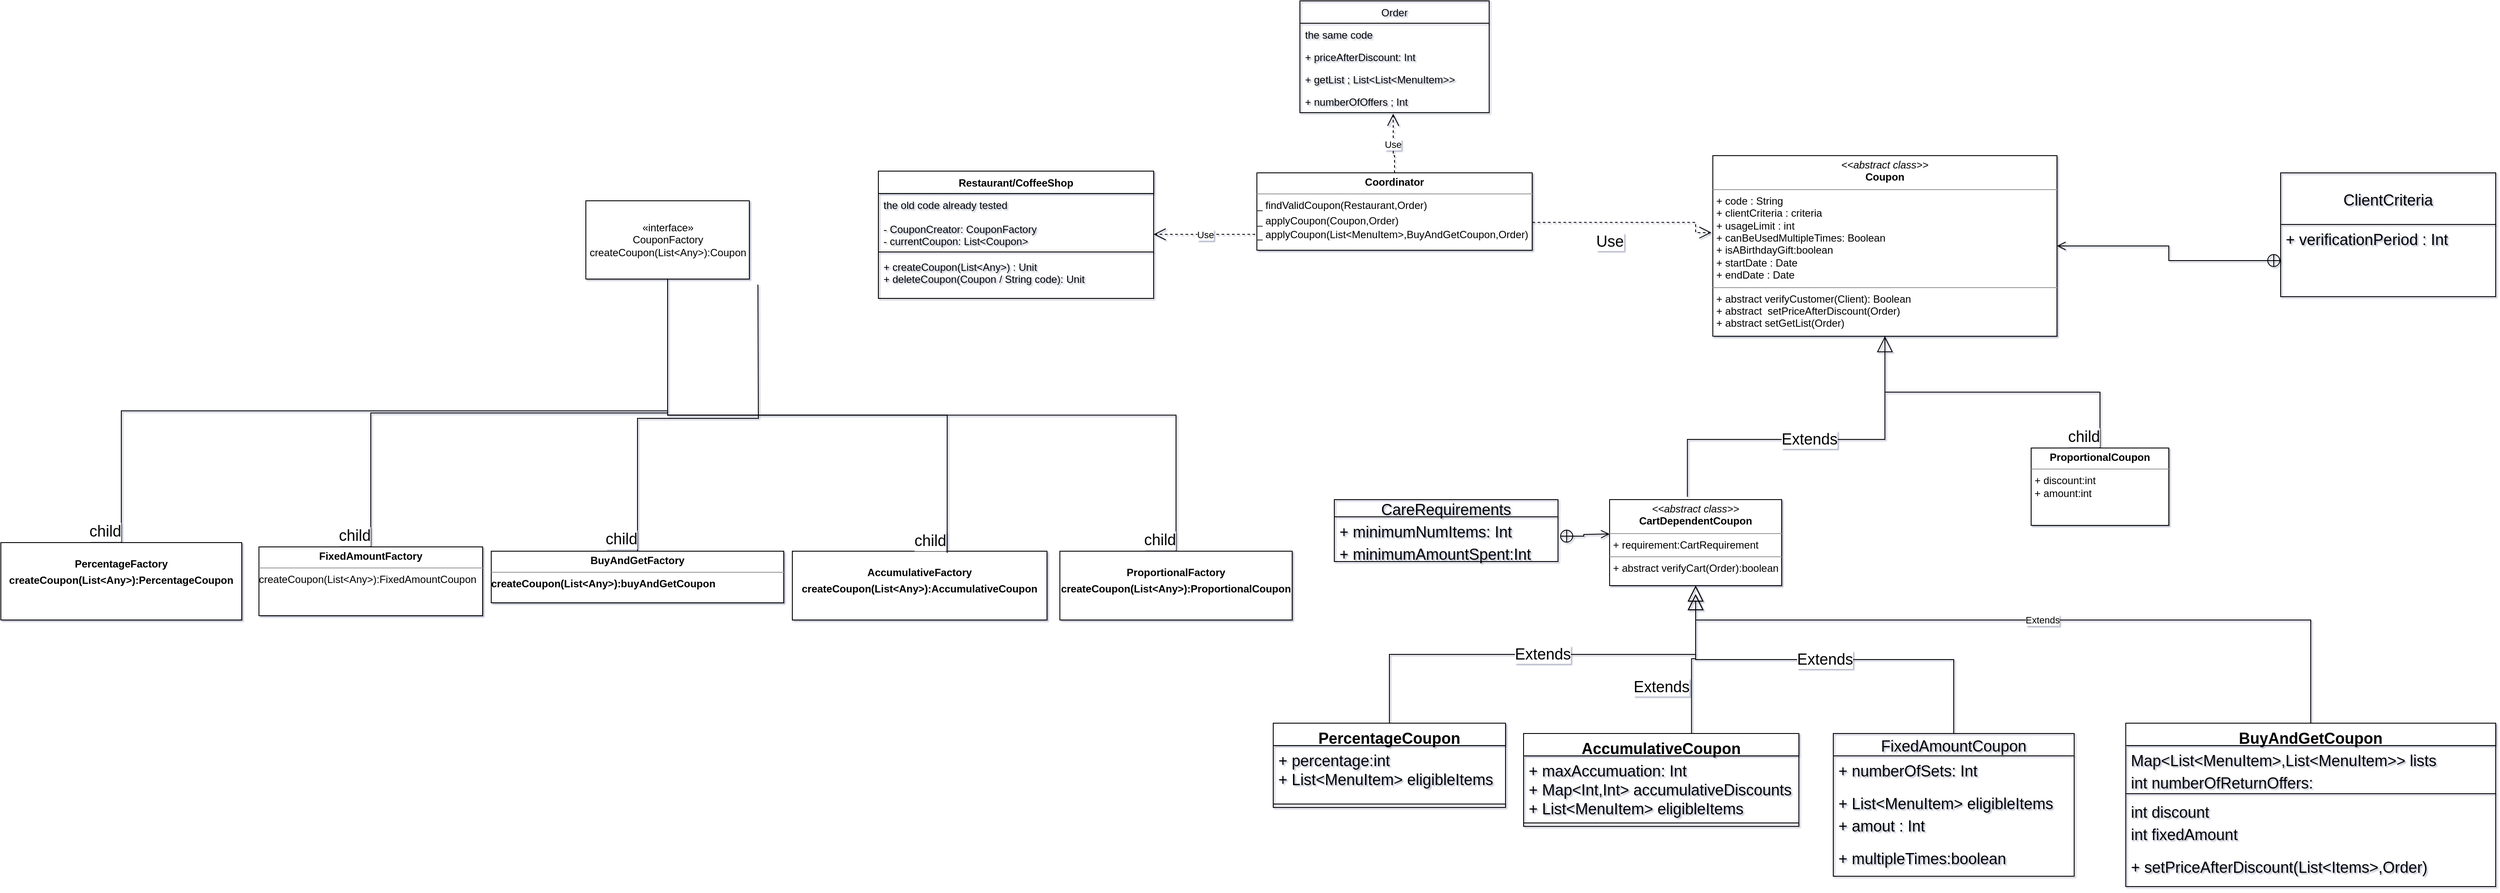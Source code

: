 <mxfile version="15.5.0" type="github">
  <diagram id="kLIZPY2Z_ZGTEdxILeMI" name="Page-1">
    <mxGraphModel dx="1594" dy="2593" grid="1" gridSize="10" guides="1" tooltips="1" connect="1" arrows="1" fold="1" page="1" pageScale="1" pageWidth="850" pageHeight="1100" math="0" shadow="1">
      <root>
        <mxCell id="0" />
        <mxCell id="1" parent="0" />
        <mxCell id="prTzPAkD1qdlaG6kKBDe-8" value="Restaurant/CoffeeShop" style="swimlane;fontStyle=1;align=center;verticalAlign=top;childLayout=stackLayout;horizontal=1;startSize=26;horizontalStack=0;resizeParent=1;resizeParentMax=0;resizeLast=0;collapsible=1;marginBottom=0;" parent="1" vertex="1">
          <mxGeometry x="180" y="-962" width="320" height="148" as="geometry" />
        </mxCell>
        <mxCell id="prTzPAkD1qdlaG6kKBDe-9" value="the old code already tested&#xa;&#xa;- CouponCreator: CouponFactory&#xa;- currentCoupon: List&lt;Coupon&gt;" style="text;strokeColor=none;fillColor=none;align=left;verticalAlign=top;spacingLeft=4;spacingRight=4;overflow=hidden;rotatable=0;points=[[0,0.5],[1,0.5]];portConstraint=eastwest;" parent="prTzPAkD1qdlaG6kKBDe-8" vertex="1">
          <mxGeometry y="26" width="320" height="64" as="geometry" />
        </mxCell>
        <mxCell id="prTzPAkD1qdlaG6kKBDe-10" value="" style="line;strokeWidth=1;fillColor=none;align=left;verticalAlign=middle;spacingTop=-1;spacingLeft=3;spacingRight=3;rotatable=0;labelPosition=right;points=[];portConstraint=eastwest;" parent="prTzPAkD1qdlaG6kKBDe-8" vertex="1">
          <mxGeometry y="90" width="320" height="8" as="geometry" />
        </mxCell>
        <mxCell id="prTzPAkD1qdlaG6kKBDe-11" value="+ createCoupon(List&lt;Any&gt;) : Unit&#xa;+ deleteCoupon(Coupon / String code): Unit" style="text;strokeColor=none;fillColor=none;align=left;verticalAlign=top;spacingLeft=4;spacingRight=4;overflow=hidden;rotatable=0;points=[[0,0.5],[1,0.5]];portConstraint=eastwest;" parent="prTzPAkD1qdlaG6kKBDe-8" vertex="1">
          <mxGeometry y="98" width="320" height="50" as="geometry" />
        </mxCell>
        <mxCell id="prTzPAkD1qdlaG6kKBDe-12" value="«interface»&lt;br&gt;CouponFactory&lt;br&gt;createCoupon(List&amp;lt;Any&amp;gt;):Coupon" style="html=1;" parent="1" vertex="1">
          <mxGeometry x="-160" y="-927.5" width="190" height="91" as="geometry" />
        </mxCell>
        <mxCell id="prTzPAkD1qdlaG6kKBDe-14" value="&lt;p style=&quot;margin: 0px ; margin-top: 4px ; text-align: center&quot;&gt;&lt;br&gt;&lt;b&gt;PercentageFactory&lt;/b&gt;&lt;/p&gt;&lt;p style=&quot;margin: 0px ; margin-top: 4px ; text-align: center&quot;&gt;&lt;b&gt;createCoupon(List&amp;lt;Any&amp;gt;):PercentageCoupon&lt;/b&gt;&lt;/p&gt;" style="verticalAlign=top;align=left;overflow=fill;fontSize=12;fontFamily=Helvetica;html=1;" parent="1" vertex="1">
          <mxGeometry x="-840" y="-530" width="280" height="90" as="geometry" />
        </mxCell>
        <mxCell id="prTzPAkD1qdlaG6kKBDe-16" value="&lt;p style=&quot;margin: 0px ; margin-top: 4px ; text-align: center&quot;&gt;&lt;b&gt;FixedAmountFactory&lt;/b&gt;&lt;/p&gt;&lt;hr size=&quot;1&quot;&gt;&lt;div style=&quot;height: 2px&quot;&gt;createCoupon(List&amp;lt;Any&amp;gt;):FixedAmountCoupon&lt;/div&gt;" style="verticalAlign=top;align=left;overflow=fill;fontSize=12;fontFamily=Helvetica;html=1;" parent="1" vertex="1">
          <mxGeometry x="-540" y="-525" width="260" height="80" as="geometry" />
        </mxCell>
        <mxCell id="prTzPAkD1qdlaG6kKBDe-18" value="&lt;p style=&quot;margin: 0px ; margin-top: 4px ; text-align: center&quot;&gt;&lt;b&gt;BuyAndGetFactory&lt;/b&gt;&lt;/p&gt;&lt;hr size=&quot;1&quot;&gt;&lt;div style=&quot;height: 2px&quot;&gt;&lt;b&gt;createCoupon(List&amp;lt;Any&amp;gt;):buyAndGetCoupon&lt;/b&gt;&lt;/div&gt;" style="verticalAlign=top;align=left;overflow=fill;fontSize=12;fontFamily=Helvetica;html=1;" parent="1" vertex="1">
          <mxGeometry x="-270" y="-520" width="340" height="60" as="geometry" />
        </mxCell>
        <mxCell id="H8ev0atWPXlf6B0PMMAp-4" value="&lt;p style=&quot;margin: 0px ; margin-top: 4px ; text-align: center&quot;&gt;&lt;b&gt;&lt;br&gt;ProportionalFactory&lt;/b&gt;&lt;/p&gt;&lt;p style=&quot;margin: 0px ; margin-top: 4px ; text-align: center&quot;&gt;&lt;b&gt;createCoupon(List&amp;lt;Any&amp;gt;):ProportionalCoupon&lt;/b&gt;&lt;/p&gt;" style="verticalAlign=top;align=left;overflow=fill;fontSize=12;fontFamily=Helvetica;html=1;" parent="1" vertex="1">
          <mxGeometry x="391" y="-520" width="270" height="80" as="geometry" />
        </mxCell>
        <mxCell id="H8ev0atWPXlf6B0PMMAp-5" value="&lt;p style=&quot;margin: 0px ; margin-top: 4px ; text-align: center&quot;&gt;&lt;br&gt;&lt;b&gt;AccumulativeFactory&lt;/b&gt;&lt;/p&gt;&lt;p style=&quot;margin: 0px ; margin-top: 4px ; text-align: center&quot;&gt;&lt;b&gt;createCoupon(List&amp;lt;Any&amp;gt;):AccumulativeCoupon&lt;/b&gt;&lt;/p&gt;" style="verticalAlign=top;align=left;overflow=fill;fontSize=12;fontFamily=Helvetica;html=1;" parent="1" vertex="1">
          <mxGeometry x="80" y="-520" width="296" height="80" as="geometry" />
        </mxCell>
        <mxCell id="H8ev0atWPXlf6B0PMMAp-28" value="" style="endArrow=none;html=1;edgeStyle=orthogonalEdgeStyle;rounded=0;fontSize=18;exitX=0.5;exitY=1;exitDx=0;exitDy=0;" parent="1" source="prTzPAkD1qdlaG6kKBDe-12" target="prTzPAkD1qdlaG6kKBDe-14" edge="1">
          <mxGeometry relative="1" as="geometry">
            <mxPoint x="40" y="-760" as="sourcePoint" />
            <mxPoint x="-680" y="-550" as="targetPoint" />
          </mxGeometry>
        </mxCell>
        <mxCell id="H8ev0atWPXlf6B0PMMAp-30" value="child" style="edgeLabel;resizable=0;html=1;align=right;verticalAlign=bottom;fontSize=18;" parent="H8ev0atWPXlf6B0PMMAp-28" connectable="0" vertex="1">
          <mxGeometry x="1" relative="1" as="geometry" />
        </mxCell>
        <mxCell id="H8ev0atWPXlf6B0PMMAp-33" value="" style="endArrow=none;html=1;edgeStyle=orthogonalEdgeStyle;rounded=0;fontSize=18;entryX=0.5;entryY=0;entryDx=0;entryDy=0;exitX=0.5;exitY=1;exitDx=0;exitDy=0;" parent="1" source="prTzPAkD1qdlaG6kKBDe-12" target="prTzPAkD1qdlaG6kKBDe-16" edge="1">
          <mxGeometry relative="1" as="geometry">
            <mxPoint x="-200" y="-750" as="sourcePoint" />
            <mxPoint x="-40" y="-750" as="targetPoint" />
          </mxGeometry>
        </mxCell>
        <mxCell id="H8ev0atWPXlf6B0PMMAp-35" value="child" style="edgeLabel;resizable=0;html=1;align=right;verticalAlign=bottom;fontSize=18;" parent="H8ev0atWPXlf6B0PMMAp-33" connectable="0" vertex="1">
          <mxGeometry x="1" relative="1" as="geometry" />
        </mxCell>
        <mxCell id="H8ev0atWPXlf6B0PMMAp-36" value="" style="endArrow=none;html=1;edgeStyle=orthogonalEdgeStyle;rounded=0;fontSize=18;entryX=0.5;entryY=0;entryDx=0;entryDy=0;" parent="1" target="prTzPAkD1qdlaG6kKBDe-18" edge="1">
          <mxGeometry relative="1" as="geometry">
            <mxPoint x="40" y="-830" as="sourcePoint" />
            <mxPoint x="30" y="-710" as="targetPoint" />
          </mxGeometry>
        </mxCell>
        <mxCell id="H8ev0atWPXlf6B0PMMAp-38" value="child" style="edgeLabel;resizable=0;html=1;align=right;verticalAlign=bottom;fontSize=18;" parent="H8ev0atWPXlf6B0PMMAp-36" connectable="0" vertex="1">
          <mxGeometry x="1" relative="1" as="geometry" />
        </mxCell>
        <mxCell id="H8ev0atWPXlf6B0PMMAp-39" value="" style="endArrow=none;html=1;edgeStyle=orthogonalEdgeStyle;rounded=0;fontSize=18;entryX=0.608;entryY=0.025;entryDx=0;entryDy=0;entryPerimeter=0;exitX=0.5;exitY=1;exitDx=0;exitDy=0;" parent="1" source="prTzPAkD1qdlaG6kKBDe-12" target="H8ev0atWPXlf6B0PMMAp-5" edge="1">
          <mxGeometry relative="1" as="geometry">
            <mxPoint x="30" y="-710" as="sourcePoint" />
            <mxPoint x="190" y="-710" as="targetPoint" />
          </mxGeometry>
        </mxCell>
        <mxCell id="H8ev0atWPXlf6B0PMMAp-41" value="child" style="edgeLabel;resizable=0;html=1;align=right;verticalAlign=bottom;fontSize=18;" parent="H8ev0atWPXlf6B0PMMAp-39" connectable="0" vertex="1">
          <mxGeometry x="1" relative="1" as="geometry" />
        </mxCell>
        <mxCell id="H8ev0atWPXlf6B0PMMAp-42" value="" style="endArrow=none;html=1;edgeStyle=orthogonalEdgeStyle;rounded=0;fontSize=18;entryX=0.5;entryY=0;entryDx=0;entryDy=0;exitX=0.5;exitY=1;exitDx=0;exitDy=0;" parent="1" source="prTzPAkD1qdlaG6kKBDe-12" target="H8ev0atWPXlf6B0PMMAp-4" edge="1">
          <mxGeometry relative="1" as="geometry">
            <mxPoint x="240" y="-710" as="sourcePoint" />
            <mxPoint x="400" y="-710" as="targetPoint" />
          </mxGeometry>
        </mxCell>
        <mxCell id="H8ev0atWPXlf6B0PMMAp-44" value="child" style="edgeLabel;resizable=0;html=1;align=right;verticalAlign=bottom;fontSize=18;" parent="H8ev0atWPXlf6B0PMMAp-42" connectable="0" vertex="1">
          <mxGeometry x="1" relative="1" as="geometry" />
        </mxCell>
        <mxCell id="H8ev0atWPXlf6B0PMMAp-49" value="&lt;p style=&quot;margin: 0px ; margin-top: 4px ; text-align: center&quot;&gt;&lt;i&gt;&amp;lt;&amp;lt;abstract class&amp;gt;&amp;gt;&lt;/i&gt;&lt;br&gt;&lt;b&gt;Coupon&lt;/b&gt;&lt;/p&gt;&lt;hr size=&quot;1&quot;&gt;&lt;p style=&quot;margin: 0px ; margin-left: 4px&quot;&gt;+ code : String&lt;br&gt;+ clientCriteria : criteria&amp;nbsp;&lt;/p&gt;&lt;p style=&quot;margin: 0px ; margin-left: 4px&quot;&gt;+ usageLimit : int&lt;/p&gt;&lt;p style=&quot;margin: 0px ; margin-left: 4px&quot;&gt;+ canBeUsedMultipleTimes: Boolean&lt;/p&gt;&lt;p style=&quot;margin: 0px ; margin-left: 4px&quot;&gt;+ isABirthdayGift:boolean&lt;/p&gt;&lt;p style=&quot;margin: 0px ; margin-left: 4px&quot;&gt;+ startDate : Date&lt;/p&gt;&lt;p style=&quot;margin: 0px ; margin-left: 4px&quot;&gt;+ endDate : Date&lt;/p&gt;&lt;hr size=&quot;1&quot;&gt;&lt;p style=&quot;margin: 0px ; margin-left: 4px&quot;&gt;+ abstract verifyCustomer(Client): Boolean&lt;br&gt;+ abstract&amp;nbsp; setPriceAfterDiscount(Order)&lt;/p&gt;&lt;p style=&quot;margin: 0px ; margin-left: 4px&quot;&gt;+ abstract setGetList(Order)&lt;/p&gt;" style="verticalAlign=top;align=left;overflow=fill;fontSize=12;fontFamily=Helvetica;html=1;" parent="1" vertex="1">
          <mxGeometry x="1150" y="-980" width="400" height="210" as="geometry" />
        </mxCell>
        <mxCell id="H8ev0atWPXlf6B0PMMAp-51" value="&lt;p style=&quot;margin: 0px ; margin-top: 4px ; text-align: center&quot;&gt;&lt;b&gt;ProportionalCoupon&lt;/b&gt;&lt;/p&gt;&lt;hr size=&quot;1&quot;&gt;&lt;p style=&quot;margin: 0px ; margin-left: 4px&quot;&gt;+ discount:int&lt;/p&gt;&lt;p style=&quot;margin: 0px ; margin-left: 4px&quot;&gt;+ amount:int&lt;/p&gt;&lt;p style=&quot;margin: 0px ; margin-left: 4px&quot;&gt;&lt;br&gt;&lt;/p&gt;" style="verticalAlign=top;align=left;overflow=fill;fontSize=12;fontFamily=Helvetica;html=1;" parent="1" vertex="1">
          <mxGeometry x="1520" y="-640" width="160" height="90" as="geometry" />
        </mxCell>
        <mxCell id="H8ev0atWPXlf6B0PMMAp-53" value="" style="endArrow=none;html=1;edgeStyle=orthogonalEdgeStyle;rounded=0;fontSize=18;entryX=0.5;entryY=0;entryDx=0;entryDy=0;exitX=0.5;exitY=1;exitDx=0;exitDy=0;" parent="1" source="H8ev0atWPXlf6B0PMMAp-49" target="H8ev0atWPXlf6B0PMMAp-51" edge="1">
          <mxGeometry relative="1" as="geometry">
            <mxPoint x="1280" y="-680" as="sourcePoint" />
            <mxPoint x="1460" y="-680" as="targetPoint" />
          </mxGeometry>
        </mxCell>
        <mxCell id="H8ev0atWPXlf6B0PMMAp-55" value="child" style="edgeLabel;resizable=0;html=1;align=right;verticalAlign=bottom;fontSize=18;" parent="H8ev0atWPXlf6B0PMMAp-53" connectable="0" vertex="1">
          <mxGeometry x="1" relative="1" as="geometry" />
        </mxCell>
        <mxCell id="H8ev0atWPXlf6B0PMMAp-56" value="&lt;p style=&quot;margin: 0px ; margin-top: 4px ; text-align: center&quot;&gt;&lt;i&gt;&amp;lt;&amp;lt;abstract class&amp;gt;&amp;gt;&lt;/i&gt;&lt;br&gt;&lt;b&gt;CartDependentCoupon&lt;/b&gt;&lt;/p&gt;&lt;hr size=&quot;1&quot;&gt;&lt;p style=&quot;margin: 0px ; margin-left: 4px&quot;&gt;+ requirement:CartRequirement&amp;nbsp;&lt;/p&gt;&lt;hr size=&quot;1&quot;&gt;&lt;p style=&quot;margin: 0px ; margin-left: 4px&quot;&gt;+ abstract verifyCart(Order):boolean&amp;nbsp;&amp;nbsp;&lt;br&gt;&lt;br&gt;&lt;/p&gt;" style="verticalAlign=top;align=left;overflow=fill;fontSize=12;fontFamily=Helvetica;html=1;" parent="1" vertex="1">
          <mxGeometry x="1030" y="-580" width="200" height="100" as="geometry" />
        </mxCell>
        <mxCell id="H8ev0atWPXlf6B0PMMAp-57" value="PercentageCoupon" style="swimlane;fontStyle=1;align=center;verticalAlign=top;childLayout=stackLayout;horizontal=1;startSize=26;horizontalStack=0;resizeParent=1;resizeParentMax=0;resizeLast=0;collapsible=1;marginBottom=0;fontSize=18;" parent="1" vertex="1">
          <mxGeometry x="639" y="-320" width="270" height="98" as="geometry" />
        </mxCell>
        <mxCell id="H8ev0atWPXlf6B0PMMAp-58" value="+ percentage:int&#xa;+ List&lt;MenuItem&gt; eligibleItems" style="text;strokeColor=none;fillColor=none;align=left;verticalAlign=top;spacingLeft=4;spacingRight=4;overflow=hidden;rotatable=0;points=[[0,0.5],[1,0.5]];portConstraint=eastwest;fontSize=18;" parent="H8ev0atWPXlf6B0PMMAp-57" vertex="1">
          <mxGeometry y="26" width="270" height="64" as="geometry" />
        </mxCell>
        <mxCell id="H8ev0atWPXlf6B0PMMAp-59" value="" style="line;strokeWidth=1;fillColor=none;align=left;verticalAlign=middle;spacingTop=-1;spacingLeft=3;spacingRight=3;rotatable=0;labelPosition=right;points=[];portConstraint=eastwest;fontSize=18;" parent="H8ev0atWPXlf6B0PMMAp-57" vertex="1">
          <mxGeometry y="90" width="270" height="8" as="geometry" />
        </mxCell>
        <mxCell id="H8ev0atWPXlf6B0PMMAp-63" value="AccumulativeCoupon" style="swimlane;fontStyle=1;align=center;verticalAlign=top;childLayout=stackLayout;horizontal=1;startSize=26;horizontalStack=0;resizeParent=1;resizeParentMax=0;resizeLast=0;collapsible=1;marginBottom=0;fontSize=18;" parent="1" vertex="1">
          <mxGeometry x="930" y="-308" width="320" height="108" as="geometry" />
        </mxCell>
        <mxCell id="H8ev0atWPXlf6B0PMMAp-64" value="+ maxAccumuation: Int&#xa;+ Map&lt;Int,Int&gt; accumulativeDiscounts&#xa;+ List&lt;MenuItem&gt; eligibleItems " style="text;strokeColor=none;fillColor=none;align=left;verticalAlign=top;spacingLeft=4;spacingRight=4;overflow=hidden;rotatable=0;points=[[0,0.5],[1,0.5]];portConstraint=eastwest;fontSize=18;" parent="H8ev0atWPXlf6B0PMMAp-63" vertex="1">
          <mxGeometry y="26" width="320" height="74" as="geometry" />
        </mxCell>
        <mxCell id="H8ev0atWPXlf6B0PMMAp-65" value="" style="line;strokeWidth=1;fillColor=none;align=left;verticalAlign=middle;spacingTop=-1;spacingLeft=3;spacingRight=3;rotatable=0;labelPosition=right;points=[];portConstraint=eastwest;fontSize=18;" parent="H8ev0atWPXlf6B0PMMAp-63" vertex="1">
          <mxGeometry y="100" width="320" height="8" as="geometry" />
        </mxCell>
        <mxCell id="H8ev0atWPXlf6B0PMMAp-71" value="FixedAmountCoupon" style="swimlane;fontStyle=0;childLayout=stackLayout;horizontal=1;startSize=26;fillColor=none;horizontalStack=0;resizeParent=1;resizeParentMax=0;resizeLast=0;collapsible=1;marginBottom=0;fontSize=18;" parent="1" vertex="1">
          <mxGeometry x="1290" y="-308" width="280" height="166" as="geometry" />
        </mxCell>
        <mxCell id="37R09eJA7GICaliUq5j8-1" value="+ numberOfSets: Int" style="text;strokeColor=none;fillColor=none;align=left;verticalAlign=top;spacingLeft=4;spacingRight=4;overflow=hidden;rotatable=0;points=[[0,0.5],[1,0.5]];portConstraint=eastwest;fontSize=18;" parent="H8ev0atWPXlf6B0PMMAp-71" vertex="1">
          <mxGeometry y="26" width="280" height="38" as="geometry" />
        </mxCell>
        <mxCell id="H8ev0atWPXlf6B0PMMAp-73" value="+ List&lt;MenuItem&gt; eligibleItems" style="text;strokeColor=none;fillColor=none;align=left;verticalAlign=top;spacingLeft=4;spacingRight=4;overflow=hidden;rotatable=0;points=[[0,0.5],[1,0.5]];portConstraint=eastwest;fontSize=18;" parent="H8ev0atWPXlf6B0PMMAp-71" vertex="1">
          <mxGeometry y="64" width="280" height="26" as="geometry" />
        </mxCell>
        <mxCell id="H8ev0atWPXlf6B0PMMAp-74" value="+ amout : Int" style="text;strokeColor=none;fillColor=none;align=left;verticalAlign=top;spacingLeft=4;spacingRight=4;overflow=hidden;rotatable=0;points=[[0,0.5],[1,0.5]];portConstraint=eastwest;fontSize=18;" parent="H8ev0atWPXlf6B0PMMAp-71" vertex="1">
          <mxGeometry y="90" width="280" height="38" as="geometry" />
        </mxCell>
        <mxCell id="H8ev0atWPXlf6B0PMMAp-75" value="+ multipleTimes:boolean" style="text;strokeColor=none;fillColor=none;align=left;verticalAlign=top;spacingLeft=4;spacingRight=4;overflow=hidden;rotatable=0;points=[[0,0.5],[1,0.5]];portConstraint=eastwest;fontSize=18;" parent="H8ev0atWPXlf6B0PMMAp-71" vertex="1">
          <mxGeometry y="128" width="280" height="38" as="geometry" />
        </mxCell>
        <mxCell id="H8ev0atWPXlf6B0PMMAp-76" value="BuyAndGetCoupon" style="swimlane;fontStyle=1;align=center;verticalAlign=top;childLayout=stackLayout;horizontal=1;startSize=26;horizontalStack=0;resizeParent=1;resizeParentMax=0;resizeLast=0;collapsible=1;marginBottom=0;fontSize=18;" parent="1" vertex="1">
          <mxGeometry x="1630" y="-320" width="430" height="190" as="geometry" />
        </mxCell>
        <mxCell id="H8ev0atWPXlf6B0PMMAp-77" value="Map&lt;List&lt;MenuItem&gt;,List&lt;MenuItem&gt;&gt; lists" style="text;strokeColor=none;fillColor=none;align=left;verticalAlign=top;spacingLeft=4;spacingRight=4;overflow=hidden;rotatable=0;points=[[0,0.5],[1,0.5]];portConstraint=eastwest;fontSize=18;" parent="H8ev0atWPXlf6B0PMMAp-76" vertex="1">
          <mxGeometry y="26" width="430" height="26" as="geometry" />
        </mxCell>
        <mxCell id="H8ev0atWPXlf6B0PMMAp-80" value="int numberOfReturnOffers: &#xa;" style="text;strokeColor=none;fillColor=none;align=left;verticalAlign=top;spacingLeft=4;spacingRight=4;overflow=hidden;rotatable=0;points=[[0,0.5],[1,0.5]];portConstraint=eastwest;fontSize=18;" parent="H8ev0atWPXlf6B0PMMAp-76" vertex="1">
          <mxGeometry y="52" width="430" height="26" as="geometry" />
        </mxCell>
        <mxCell id="H8ev0atWPXlf6B0PMMAp-78" value="" style="line;strokeWidth=1;fillColor=none;align=left;verticalAlign=middle;spacingTop=-1;spacingLeft=3;spacingRight=3;rotatable=0;labelPosition=right;points=[];portConstraint=eastwest;fontSize=18;" parent="H8ev0atWPXlf6B0PMMAp-76" vertex="1">
          <mxGeometry y="78" width="430" height="8" as="geometry" />
        </mxCell>
        <mxCell id="H8ev0atWPXlf6B0PMMAp-81" value="int discount&#xa;" style="text;strokeColor=none;fillColor=none;align=left;verticalAlign=top;spacingLeft=4;spacingRight=4;overflow=hidden;rotatable=0;points=[[0,0.5],[1,0.5]];portConstraint=eastwest;fontSize=18;" parent="H8ev0atWPXlf6B0PMMAp-76" vertex="1">
          <mxGeometry y="86" width="430" height="26" as="geometry" />
        </mxCell>
        <mxCell id="H8ev0atWPXlf6B0PMMAp-82" value="int fixedAmount &#xa;" style="text;strokeColor=none;fillColor=none;align=left;verticalAlign=top;spacingLeft=4;spacingRight=4;overflow=hidden;rotatable=0;points=[[0,0.5],[1,0.5]];portConstraint=eastwest;fontSize=18;" parent="H8ev0atWPXlf6B0PMMAp-76" vertex="1">
          <mxGeometry y="112" width="430" height="38" as="geometry" />
        </mxCell>
        <mxCell id="H8ev0atWPXlf6B0PMMAp-109" value="+ setPriceAfterDiscount(List&lt;Items&gt;,Order)" style="text;strokeColor=none;fillColor=none;align=left;verticalAlign=top;spacingLeft=4;spacingRight=4;overflow=hidden;rotatable=0;points=[[0,0.5],[1,0.5]];portConstraint=eastwest;fontSize=18;" parent="H8ev0atWPXlf6B0PMMAp-76" vertex="1">
          <mxGeometry y="150" width="430" height="40" as="geometry" />
        </mxCell>
        <mxCell id="H8ev0atWPXlf6B0PMMAp-86" value="Extends" style="endArrow=block;endSize=16;endFill=0;html=1;rounded=0;fontSize=18;edgeStyle=orthogonalEdgeStyle;entryX=0.5;entryY=1;entryDx=0;entryDy=0;exitX=0.452;exitY=-0.033;exitDx=0;exitDy=0;exitPerimeter=0;" parent="1" source="H8ev0atWPXlf6B0PMMAp-56" target="H8ev0atWPXlf6B0PMMAp-49" edge="1">
          <mxGeometry width="160" relative="1" as="geometry">
            <mxPoint x="1310" y="-650" as="sourcePoint" />
            <mxPoint x="1470" y="-650" as="targetPoint" />
            <Array as="points">
              <mxPoint x="1120" y="-650" />
              <mxPoint x="1350" y="-650" />
            </Array>
          </mxGeometry>
        </mxCell>
        <mxCell id="H8ev0atWPXlf6B0PMMAp-87" value="Extends" style="endArrow=block;endSize=16;endFill=0;html=1;rounded=0;fontSize=18;edgeStyle=orthogonalEdgeStyle;exitX=0.5;exitY=0;exitDx=0;exitDy=0;entryX=0.5;entryY=1;entryDx=0;entryDy=0;" parent="1" source="H8ev0atWPXlf6B0PMMAp-57" target="H8ev0atWPXlf6B0PMMAp-56" edge="1">
          <mxGeometry width="160" relative="1" as="geometry">
            <mxPoint x="1020" y="-390" as="sourcePoint" />
            <mxPoint x="1180" y="-390" as="targetPoint" />
          </mxGeometry>
        </mxCell>
        <mxCell id="H8ev0atWPXlf6B0PMMAp-89" value="Extends" style="endArrow=block;endSize=16;endFill=0;html=1;rounded=0;fontSize=18;edgeStyle=orthogonalEdgeStyle;exitX=0.61;exitY=0;exitDx=0;exitDy=0;exitPerimeter=0;" parent="1" source="H8ev0atWPXlf6B0PMMAp-63" edge="1">
          <mxGeometry x="-0.354" y="35" width="160" relative="1" as="geometry">
            <mxPoint x="1020" y="-390" as="sourcePoint" />
            <mxPoint x="1130" y="-470" as="targetPoint" />
            <Array as="points">
              <mxPoint x="1125" y="-395" />
              <mxPoint x="1130" y="-395" />
            </Array>
            <mxPoint as="offset" />
          </mxGeometry>
        </mxCell>
        <mxCell id="H8ev0atWPXlf6B0PMMAp-90" value="Extends" style="endArrow=block;endSize=16;endFill=0;html=1;rounded=0;fontSize=18;edgeStyle=orthogonalEdgeStyle;entryX=0.5;entryY=1;entryDx=0;entryDy=0;exitX=0.5;exitY=0;exitDx=0;exitDy=0;" parent="1" source="H8ev0atWPXlf6B0PMMAp-71" target="H8ev0atWPXlf6B0PMMAp-56" edge="1">
          <mxGeometry width="160" relative="1" as="geometry">
            <mxPoint x="1220" y="-390" as="sourcePoint" />
            <mxPoint x="1380" y="-390" as="targetPoint" />
          </mxGeometry>
        </mxCell>
        <mxCell id="H8ev0atWPXlf6B0PMMAp-92" value="CareRequirements" style="swimlane;fontStyle=0;childLayout=stackLayout;horizontal=1;startSize=20;fillColor=none;horizontalStack=0;resizeParent=1;resizeParentMax=0;resizeLast=0;collapsible=1;marginBottom=0;fontSize=18;" parent="1" vertex="1">
          <mxGeometry x="710" y="-580" width="260" height="72" as="geometry" />
        </mxCell>
        <mxCell id="H8ev0atWPXlf6B0PMMAp-93" value="+ minimumNumItems: Int" style="text;strokeColor=none;fillColor=none;align=left;verticalAlign=top;spacingLeft=4;spacingRight=4;overflow=hidden;rotatable=0;points=[[0,0.5],[1,0.5]];portConstraint=eastwest;fontSize=18;" parent="H8ev0atWPXlf6B0PMMAp-92" vertex="1">
          <mxGeometry y="20" width="260" height="26" as="geometry" />
        </mxCell>
        <mxCell id="H8ev0atWPXlf6B0PMMAp-94" value="+ minimumAmountSpent:Int" style="text;strokeColor=none;fillColor=none;align=left;verticalAlign=top;spacingLeft=4;spacingRight=4;overflow=hidden;rotatable=0;points=[[0,0.5],[1,0.5]];portConstraint=eastwest;fontSize=18;" parent="H8ev0atWPXlf6B0PMMAp-92" vertex="1">
          <mxGeometry y="46" width="260" height="26" as="geometry" />
        </mxCell>
        <mxCell id="H8ev0atWPXlf6B0PMMAp-97" value="" style="endArrow=open;startArrow=circlePlus;endFill=0;startFill=0;endSize=8;html=1;rounded=0;fontSize=18;edgeStyle=orthogonalEdgeStyle;exitX=1.008;exitY=0.865;exitDx=0;exitDy=0;exitPerimeter=0;" parent="1" source="H8ev0atWPXlf6B0PMMAp-93" edge="1">
          <mxGeometry width="160" relative="1" as="geometry">
            <mxPoint x="990" y="-540" as="sourcePoint" />
            <mxPoint x="1030" y="-540" as="targetPoint" />
          </mxGeometry>
        </mxCell>
        <mxCell id="H8ev0atWPXlf6B0PMMAp-98" value="ClientCriteria" style="swimlane;fontStyle=0;childLayout=stackLayout;horizontal=1;startSize=60;fillColor=none;horizontalStack=0;resizeParent=1;resizeParentMax=0;resizeLast=0;collapsible=1;marginBottom=0;fontSize=18;" parent="1" vertex="1">
          <mxGeometry x="1810" y="-960" width="250" height="144" as="geometry" />
        </mxCell>
        <mxCell id="H8ev0atWPXlf6B0PMMAp-99" value="+ verificationPeriod : Int " style="text;strokeColor=none;fillColor=none;align=left;verticalAlign=top;spacingLeft=4;spacingRight=4;overflow=hidden;rotatable=0;points=[[0,0.5],[1,0.5]];portConstraint=eastwest;fontSize=18;" parent="H8ev0atWPXlf6B0PMMAp-98" vertex="1">
          <mxGeometry y="60" width="250" height="84" as="geometry" />
        </mxCell>
        <mxCell id="H8ev0atWPXlf6B0PMMAp-103" value="" style="endArrow=open;startArrow=circlePlus;endFill=0;startFill=0;endSize=8;html=1;rounded=0;fontSize=18;edgeStyle=orthogonalEdgeStyle;exitX=0;exitY=0.5;exitDx=0;exitDy=0;entryX=1;entryY=0.5;entryDx=0;entryDy=0;" parent="1" source="H8ev0atWPXlf6B0PMMAp-99" target="H8ev0atWPXlf6B0PMMAp-49" edge="1">
          <mxGeometry width="160" relative="1" as="geometry">
            <mxPoint x="1480" y="-930" as="sourcePoint" />
            <mxPoint x="1640" y="-930" as="targetPoint" />
          </mxGeometry>
        </mxCell>
        <mxCell id="H8ev0atWPXlf6B0PMMAp-112" value="&lt;p style=&quot;margin: 0px ; margin-top: 4px ; text-align: center&quot;&gt;&lt;b&gt;Coordinator&lt;/b&gt;&lt;/p&gt;&lt;hr size=&quot;1&quot;&gt;&lt;div style=&quot;height: 2px&quot;&gt;_ findValidCoupon(Restaurant,Order)&lt;/div&gt;&lt;div style=&quot;height: 2px&quot;&gt;&lt;br&gt;&lt;/div&gt;&lt;div style=&quot;height: 2px&quot;&gt;&lt;br&gt;&lt;/div&gt;&lt;div style=&quot;height: 2px&quot;&gt;&lt;br&gt;&lt;/div&gt;&lt;div style=&quot;height: 2px&quot;&gt;&lt;br&gt;&lt;/div&gt;&lt;div style=&quot;height: 2px&quot;&gt;&lt;br&gt;&lt;/div&gt;&lt;div style=&quot;height: 2px&quot;&gt;&lt;br&gt;&lt;/div&gt;&lt;div style=&quot;height: 2px&quot;&gt;&lt;br&gt;&lt;/div&gt;&lt;div style=&quot;height: 2px&quot;&gt;&lt;br&gt;&lt;/div&gt;&lt;div style=&quot;height: 2px&quot;&gt;_ applyCoupon(Coupon,Order)&lt;/div&gt;&lt;div style=&quot;height: 2px&quot;&gt;&lt;br&gt;&lt;/div&gt;&lt;div style=&quot;height: 2px&quot;&gt;&lt;br&gt;&lt;/div&gt;&lt;div style=&quot;height: 2px&quot;&gt;&lt;br&gt;&lt;/div&gt;&lt;div style=&quot;height: 2px&quot;&gt;&lt;br&gt;&lt;/div&gt;&lt;div style=&quot;height: 2px&quot;&gt;&lt;br&gt;&lt;/div&gt;&lt;div style=&quot;height: 2px&quot;&gt;&lt;br&gt;&lt;/div&gt;&lt;div style=&quot;height: 2px&quot;&gt;&lt;br&gt;&lt;/div&gt;&lt;div style=&quot;height: 2px&quot;&gt;_ applyCoupon(List&amp;lt;MenuItem&amp;gt;,BuyAndGetCoupon,Order)&amp;nbsp;&lt;/div&gt;" style="verticalAlign=top;align=left;overflow=fill;fontSize=12;fontFamily=Helvetica;html=1;" parent="1" vertex="1">
          <mxGeometry x="620" y="-960" width="320" height="90" as="geometry" />
        </mxCell>
        <mxCell id="H8ev0atWPXlf6B0PMMAp-113" value="Use" style="endArrow=open;endSize=12;dashed=1;html=1;rounded=0;fontSize=18;edgeStyle=orthogonalEdgeStyle;exitX=1.001;exitY=0.64;exitDx=0;exitDy=0;exitPerimeter=0;entryX=-0.004;entryY=0.426;entryDx=0;entryDy=0;entryPerimeter=0;" parent="1" source="H8ev0atWPXlf6B0PMMAp-112" target="H8ev0atWPXlf6B0PMMAp-49" edge="1">
          <mxGeometry x="-0.184" y="-22" width="160" relative="1" as="geometry">
            <mxPoint x="970" y="-850" as="sourcePoint" />
            <mxPoint x="1130" y="-850" as="targetPoint" />
            <Array as="points">
              <mxPoint x="1130" y="-902" />
              <mxPoint x="1130" y="-890" />
            </Array>
            <mxPoint as="offset" />
          </mxGeometry>
        </mxCell>
        <mxCell id="37R09eJA7GICaliUq5j8-2" value="Extends" style="endArrow=block;endSize=16;endFill=0;html=1;rounded=0;edgeStyle=orthogonalEdgeStyle;exitX=0.5;exitY=0;exitDx=0;exitDy=0;" parent="1" source="H8ev0atWPXlf6B0PMMAp-76" edge="1">
          <mxGeometry width="160" relative="1" as="geometry">
            <mxPoint x="1350" y="-270" as="sourcePoint" />
            <mxPoint x="1130" y="-470" as="targetPoint" />
            <Array as="points">
              <mxPoint x="1845" y="-440" />
              <mxPoint x="1130" y="-440" />
            </Array>
          </mxGeometry>
        </mxCell>
        <mxCell id="Lw1i06DMqNbHJXT3aflE-5" value="Order" style="swimlane;fontStyle=0;childLayout=stackLayout;horizontal=1;startSize=26;fillColor=none;horizontalStack=0;resizeParent=1;resizeParentMax=0;resizeLast=0;collapsible=1;marginBottom=0;" vertex="1" parent="1">
          <mxGeometry x="670" y="-1160" width="220" height="130" as="geometry" />
        </mxCell>
        <mxCell id="Lw1i06DMqNbHJXT3aflE-6" value="the same code" style="text;strokeColor=none;fillColor=none;align=left;verticalAlign=top;spacingLeft=4;spacingRight=4;overflow=hidden;rotatable=0;points=[[0,0.5],[1,0.5]];portConstraint=eastwest;" vertex="1" parent="Lw1i06DMqNbHJXT3aflE-5">
          <mxGeometry y="26" width="220" height="26" as="geometry" />
        </mxCell>
        <mxCell id="Lw1i06DMqNbHJXT3aflE-7" value="+ priceAfterDiscount: Int" style="text;strokeColor=none;fillColor=none;align=left;verticalAlign=top;spacingLeft=4;spacingRight=4;overflow=hidden;rotatable=0;points=[[0,0.5],[1,0.5]];portConstraint=eastwest;" vertex="1" parent="Lw1i06DMqNbHJXT3aflE-5">
          <mxGeometry y="52" width="220" height="26" as="geometry" />
        </mxCell>
        <mxCell id="Lw1i06DMqNbHJXT3aflE-8" value="+ getList ; List&lt;List&lt;MenuItem&gt;&gt;" style="text;strokeColor=none;fillColor=none;align=left;verticalAlign=top;spacingLeft=4;spacingRight=4;overflow=hidden;rotatable=0;points=[[0,0.5],[1,0.5]];portConstraint=eastwest;" vertex="1" parent="Lw1i06DMqNbHJXT3aflE-5">
          <mxGeometry y="78" width="220" height="26" as="geometry" />
        </mxCell>
        <mxCell id="Lw1i06DMqNbHJXT3aflE-9" value="+ numberOfOffers ; Int" style="text;strokeColor=none;fillColor=none;align=left;verticalAlign=top;spacingLeft=4;spacingRight=4;overflow=hidden;rotatable=0;points=[[0,0.5],[1,0.5]];portConstraint=eastwest;" vertex="1" parent="Lw1i06DMqNbHJXT3aflE-5">
          <mxGeometry y="104" width="220" height="26" as="geometry" />
        </mxCell>
        <mxCell id="Lw1i06DMqNbHJXT3aflE-12" value="Use" style="endArrow=open;endSize=12;dashed=1;html=1;rounded=0;edgeStyle=orthogonalEdgeStyle;exitX=0.5;exitY=0;exitDx=0;exitDy=0;entryX=0.493;entryY=1.049;entryDx=0;entryDy=0;entryPerimeter=0;" edge="1" parent="1" source="H8ev0atWPXlf6B0PMMAp-112" target="Lw1i06DMqNbHJXT3aflE-9">
          <mxGeometry width="160" relative="1" as="geometry">
            <mxPoint x="770" y="-970" as="sourcePoint" />
            <mxPoint x="800" y="-1020" as="targetPoint" />
            <Array as="points">
              <mxPoint x="780" y="-980" />
              <mxPoint x="779" y="-980" />
            </Array>
          </mxGeometry>
        </mxCell>
        <mxCell id="Lw1i06DMqNbHJXT3aflE-13" value="Use" style="endArrow=open;endSize=12;dashed=1;html=1;rounded=0;edgeStyle=orthogonalEdgeStyle;exitX=0;exitY=0.75;exitDx=0;exitDy=0;" edge="1" parent="1" source="H8ev0atWPXlf6B0PMMAp-112">
          <mxGeometry x="0.032" width="160" relative="1" as="geometry">
            <mxPoint x="610" y="-888.5" as="sourcePoint" />
            <mxPoint x="500" y="-888.5" as="targetPoint" />
            <Array as="points">
              <mxPoint x="620" y="-888" />
            </Array>
            <mxPoint as="offset" />
          </mxGeometry>
        </mxCell>
      </root>
    </mxGraphModel>
  </diagram>
</mxfile>
